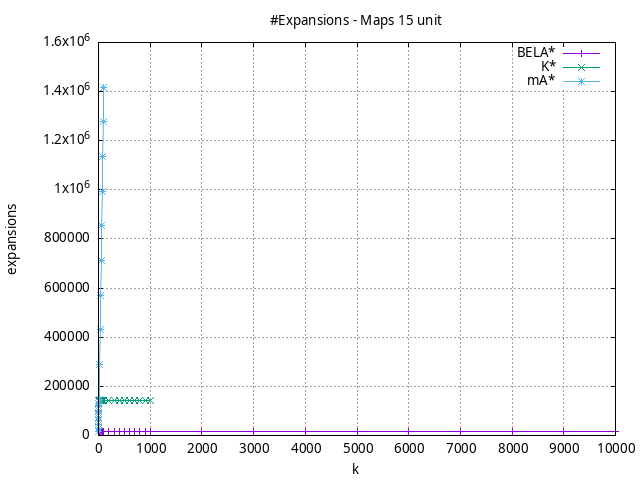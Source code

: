 #!/usr/bin/gnuplot
# -*- coding: utf-8 -*-
#
# results/maps/unit/15/random512-15.heuristic.unit.expansions.gnuplot
#
# Started on 12/06/2023 14:53:46
# Author: Carlos Linares López
set grid
set xlabel "k"
set ylabel "expansions"

set title "#Expansions - Maps 15 unit"

set terminal png enhanced font "Ariel,10"
set output 'random512-15.heuristic.unit.expansions.png'

plot "-" title "BELA*"      with linesp, "-" title "K*"      with linesp, "-" title "mA*"      with linesp

	1 15438.31
	2 15439.31
	3 15440.32
	4 15441.19
	5 15441.97
	6 15442.54
	7 15443.48
	8 15443.81
	9 15444.33
	10 15444.75
	20 15447.94
	30 15449.56
	40 15451.13
	50 15452.09
	60 15452.73
	70 15453.72
	80 15454.5
	90 15455.02
	100 15455.67
	200 15459.19
	300 15461.3
	400 15463.3
	500 15464.94
	600 15466.27
	700 15467.29
	800 15468.09
	900 15468.68
	1000 15469.29
	2000 15473.96
	3000 15476.61
	4000 15478.79
	5000 15480.34
	6000 15481.9
	7000 15482.8
	8000 15483.92
	9000 15485.22
	10000 15485.72
end
	1 15831.51
	2 111442.25
	3 132045.13
	4 142281.66
	5 142281.66
	6 142281.66
	7 142281.66
	8 142281.66
	9 142281.66
	10 142281.66
	20 142281.66
	30 142281.66
	40 142281.66
	50 142281.66
	60 142281.66
	70 142281.66
	80 142281.66
	90 142281.66
	100 142281.66
	200 142281.66
	300 142281.66
	400 142281.66
	500 142281.66
	600 142281.66
	700 142281.66
	800 142281.66
	900 142281.66
	1000 142281.66
end
	1 15438.31
	2 30100.52
	3 44598.6
	4 59045.56
	5 73454.92
	6 87835.35
	7 102194.76
	8 116533.18
	9 130864.16
	10 145179.58
	20 287786.63
	30 429819.12
	40 571481.44
	50 712873.4
	60 854088.7
	70 995110.15
	80 1135983.04
	90 1276686.84
	100 1417279.15
end

